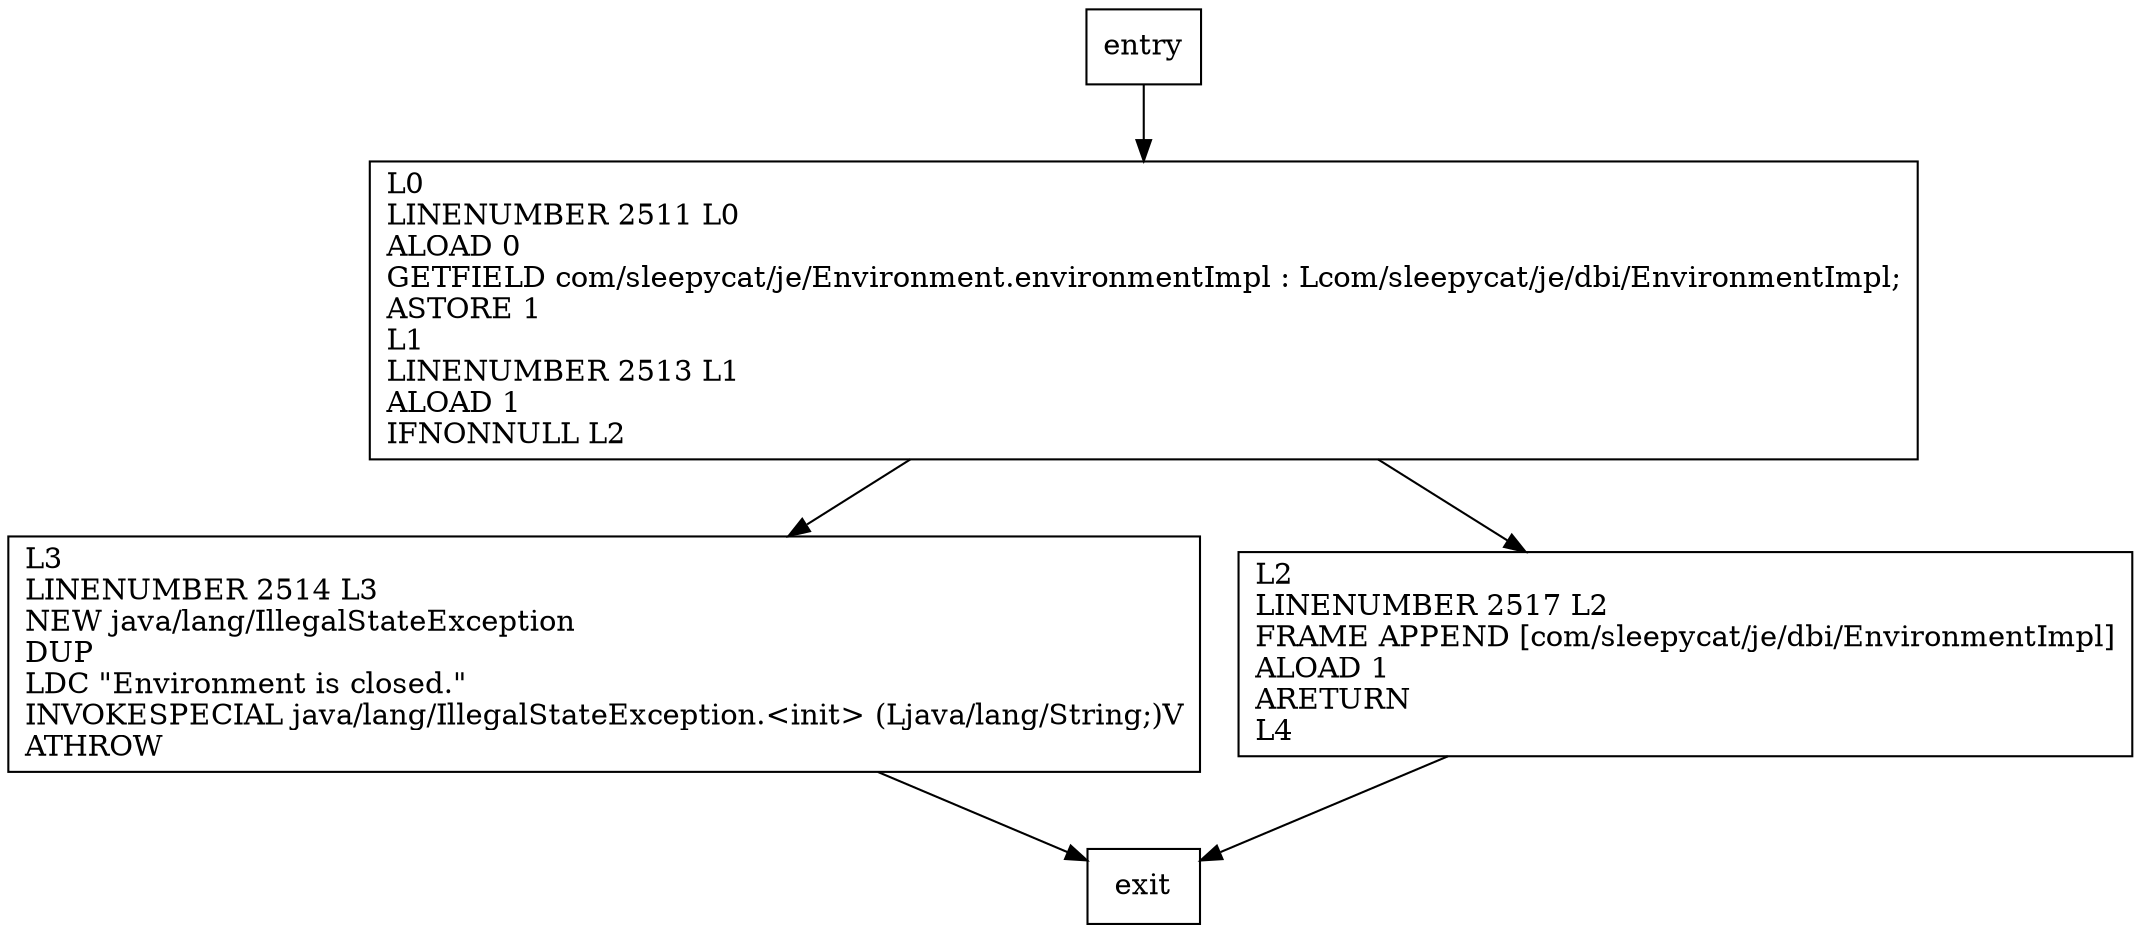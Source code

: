 digraph getNonNullEnvImpl {
node [shape=record];
1237785633 [label="L0\lLINENUMBER 2511 L0\lALOAD 0\lGETFIELD com/sleepycat/je/Environment.environmentImpl : Lcom/sleepycat/je/dbi/EnvironmentImpl;\lASTORE 1\lL1\lLINENUMBER 2513 L1\lALOAD 1\lIFNONNULL L2\l"];
162624026 [label="L3\lLINENUMBER 2514 L3\lNEW java/lang/IllegalStateException\lDUP\lLDC \"Environment is closed.\"\lINVOKESPECIAL java/lang/IllegalStateException.\<init\> (Ljava/lang/String;)V\lATHROW\l"];
300250547 [label="L2\lLINENUMBER 2517 L2\lFRAME APPEND [com/sleepycat/je/dbi/EnvironmentImpl]\lALOAD 1\lARETURN\lL4\l"];
entry;
exit;
1237785633 -> 162624026
1237785633 -> 300250547
entry -> 1237785633
162624026 -> exit
300250547 -> exit
}
